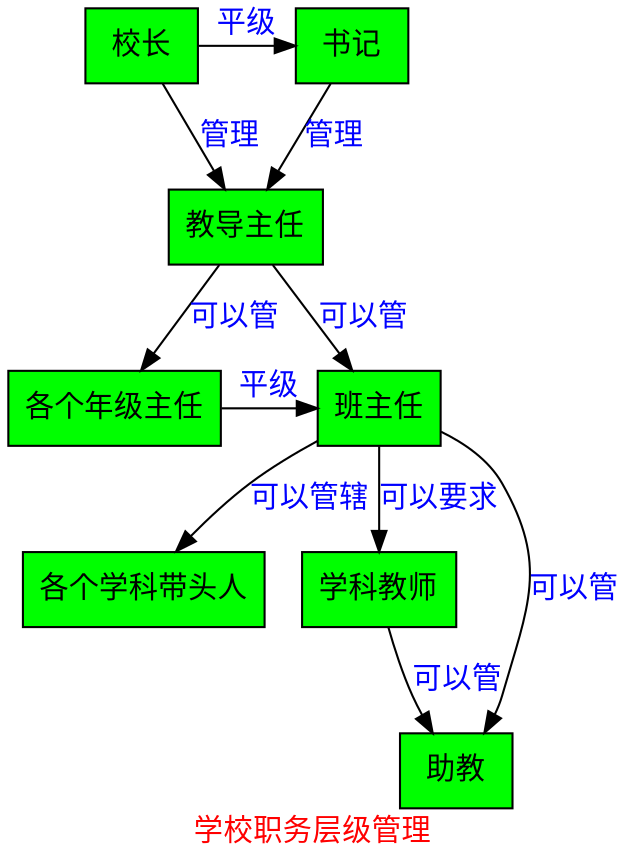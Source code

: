 ﻿
digraph mytest{

	fontname = "FangSong";
	label = "学校职务层级管理";
	fontcolor = "red"

	node [shape = box, fontname = "FangSong",style = filled,fillcolor = "green",fontcolor = "black"];
	edge [fontname = "FangSong",fontcolor = "blue"];

	mastor1 [label = "校长"];
	mastor2 [label ="书记"];
	{rank = same; mastor2 ; mastor1;}
	mastor1 -> mastor2 [label = "平级"];

	middle1 [label = "教导主任"];
	middle2 [label = "各个年级主任"];
	middle3 [label = "各个学科带头人"];

	low1 [label = "班主任"];
	low2 [label = "学科教师"];
	low3 [label = "助教"];

	mastor1 ->middle1 [label = "管理"];
	mastor2 -> middle1 [label = "管理"];
	{rank = same; middle2;low1;}
	middle2 -> low1 [label = "平级"];

	middle1 ->middle2 [label = "可以管"];
	middle1 -> low1 [label = "可以管"];

	low1 -> middle3 [label = "可以管辖"];
	low1 -> low2 [label ="可以要求"];
	low1 -> low3 [label = "可以管"];
	low2 -> low3 [label = "可以管"];


}
